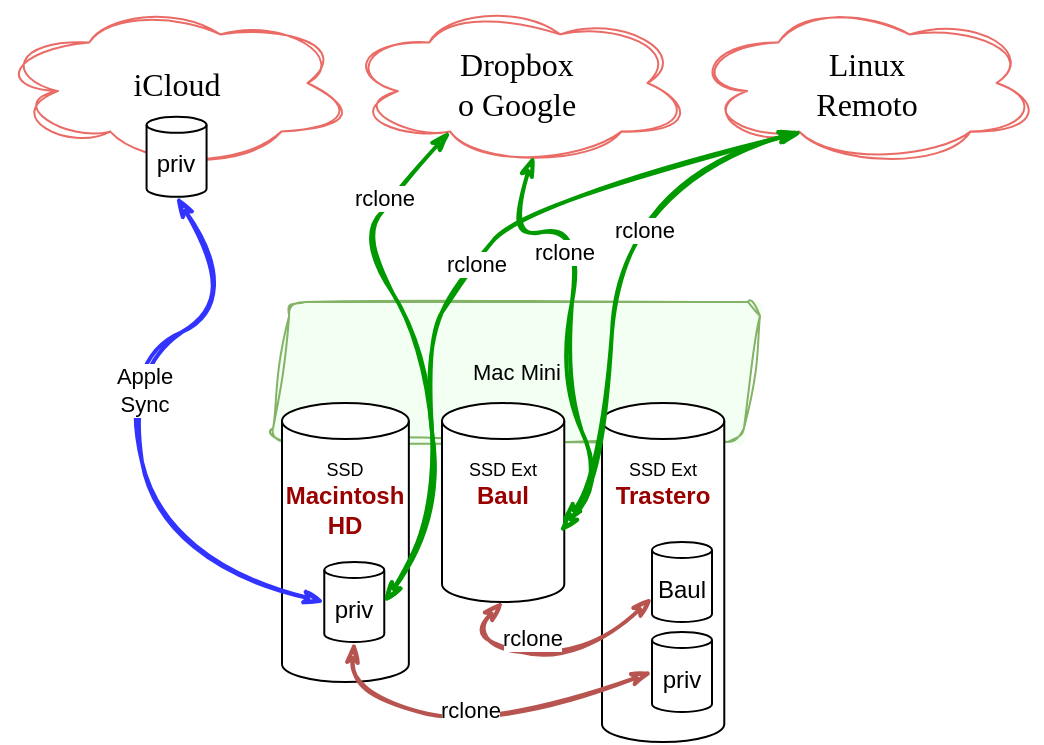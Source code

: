 <mxfile version="22.1.2" type="device">
  <diagram name="Page-1" id="sTeGwQV9_m6BofXgbJ5z">
    <mxGraphModel dx="708" dy="512" grid="1" gridSize="10" guides="1" tooltips="1" connect="1" arrows="1" fold="1" page="1" pageScale="1" pageWidth="1169" pageHeight="1654" math="0" shadow="0">
      <root>
        <mxCell id="0" />
        <mxCell id="1" parent="0" />
        <mxCell id="6rD2mT2luqhWMipCLlh9-19" value="Mac Mini" style="shape=parallelogram;perimeter=parallelogramPerimeter;whiteSpace=wrap;html=1;fixedSize=1;size=10.0;rounded=1;fontSize=11;strokeWidth=1;sketch=1;curveFitting=1;jiggle=2;fillColor=#F2FFF2;strokeColor=#82b366;fillStyle=solid;arcSize=14;" vertex="1" parent="1">
          <mxGeometry x="264.56" y="230" width="245.44" height="70" as="geometry" />
        </mxCell>
        <mxCell id="z99PI1cJXAMRWRogK8VI-193" value="iCloud" style="ellipse;shape=cloud;whiteSpace=wrap;html=1;fillColor=none;strokeColor=#EA6B66;fontSize=16;sketch=1;curveFitting=1;jiggle=2;fontFamily=Verdana;labelPosition=center;verticalLabelPosition=middle;align=center;verticalAlign=middle;" parent="1" vertex="1">
          <mxGeometry x="130" y="80" width="174.56" height="81" as="geometry" />
        </mxCell>
        <mxCell id="6rD2mT2luqhWMipCLlh9-1" value="Dropbox&lt;br&gt;o Google" style="ellipse;shape=cloud;whiteSpace=wrap;html=1;fillColor=none;strokeColor=#EA6B66;fontSize=16;sketch=1;curveFitting=1;jiggle=2;fontFamily=Verdana;labelPosition=center;verticalLabelPosition=middle;align=center;verticalAlign=middle;" vertex="1" parent="1">
          <mxGeometry x="300" y="80" width="174.56" height="81" as="geometry" />
        </mxCell>
        <mxCell id="6rD2mT2luqhWMipCLlh9-2" value="Linux&lt;br&gt;Remoto" style="ellipse;shape=cloud;whiteSpace=wrap;html=1;fillColor=none;strokeColor=#EA6B66;fontSize=16;sketch=1;curveFitting=1;jiggle=2;fontFamily=Verdana;labelPosition=center;verticalLabelPosition=middle;align=center;verticalAlign=middle;" vertex="1" parent="1">
          <mxGeometry x="474.56" y="80" width="174.56" height="81" as="geometry" />
        </mxCell>
        <mxCell id="6rD2mT2luqhWMipCLlh9-4" value="priv" style="shape=cylinder3;whiteSpace=wrap;html=1;boundedLbl=1;backgroundOutline=1;size=4;" vertex="1" parent="1">
          <mxGeometry x="202.28" y="137.42" width="30" height="40" as="geometry" />
        </mxCell>
        <mxCell id="6rD2mT2luqhWMipCLlh9-5" value="&lt;font style=&quot;font-size: 9px;&quot;&gt;SSD Ext&lt;/font&gt; &lt;font color=&quot;#990000&quot;&gt;&lt;b&gt;Baul&lt;/b&gt;&lt;/font&gt;" style="shape=cylinder3;whiteSpace=wrap;html=1;boundedLbl=1;backgroundOutline=1;size=9;verticalAlign=top;" vertex="1" parent="1">
          <mxGeometry x="350" y="280.52" width="61.14" height="99.48" as="geometry" />
        </mxCell>
        <mxCell id="6rD2mT2luqhWMipCLlh9-6" value="&lt;font style=&quot;font-size: 9px;&quot;&gt;SSD Ext&lt;br&gt;&lt;/font&gt;&lt;font color=&quot;#990000&quot;&gt;&lt;b&gt;Trastero&lt;/b&gt;&lt;/font&gt;" style="shape=cylinder3;whiteSpace=wrap;html=1;boundedLbl=1;backgroundOutline=1;size=9;verticalAlign=top;" vertex="1" parent="1">
          <mxGeometry x="430" y="280.52" width="61.14" height="169.48" as="geometry" />
        </mxCell>
        <mxCell id="6rD2mT2luqhWMipCLlh9-7" value="&lt;font style=&quot;font-size: 9px;&quot;&gt;SSD&lt;/font&gt; &lt;font color=&quot;#990000&quot;&gt;&lt;b&gt;Macintosh HD&lt;/b&gt;&lt;/font&gt;" style="shape=cylinder3;whiteSpace=wrap;html=1;boundedLbl=1;backgroundOutline=1;size=9;verticalAlign=top;" vertex="1" parent="1">
          <mxGeometry x="270" y="280.52" width="63.42" height="139.48" as="geometry" />
        </mxCell>
        <mxCell id="6rD2mT2luqhWMipCLlh9-8" value="priv" style="shape=cylinder3;whiteSpace=wrap;html=1;boundedLbl=1;backgroundOutline=1;size=4;" vertex="1" parent="1">
          <mxGeometry x="291.14" y="360" width="30" height="40" as="geometry" />
        </mxCell>
        <mxCell id="6rD2mT2luqhWMipCLlh9-9" value="Baul" style="shape=cylinder3;whiteSpace=wrap;html=1;boundedLbl=1;backgroundOutline=1;size=4;" vertex="1" parent="1">
          <mxGeometry x="455" y="350" width="30" height="40" as="geometry" />
        </mxCell>
        <mxCell id="6rD2mT2luqhWMipCLlh9-10" value="priv" style="shape=cylinder3;whiteSpace=wrap;html=1;boundedLbl=1;backgroundOutline=1;size=4;" vertex="1" parent="1">
          <mxGeometry x="455" y="395" width="30" height="40" as="geometry" />
        </mxCell>
        <mxCell id="6rD2mT2luqhWMipCLlh9-12" value="" style="endArrow=classicThin;html=1;curved=1;strokeColor=#3333FF;strokeWidth=2;sketch=1;curveFitting=1;jiggle=1;exitX=0;exitY=0.5;exitDx=0;exitDy=0;startArrow=classicThin;startFill=1;endFill=1;entryX=0.5;entryY=1;entryDx=0;entryDy=0;exitPerimeter=0;entryPerimeter=0;" edge="1" parent="1" source="6rD2mT2luqhWMipCLlh9-8" target="6rD2mT2luqhWMipCLlh9-4">
          <mxGeometry width="50" height="50" relative="1" as="geometry">
            <mxPoint x="-83" y="241" as="sourcePoint" />
            <mxPoint x="-116" y="311" as="targetPoint" />
            <Array as="points">
              <mxPoint x="210" y="360" />
              <mxPoint x="190" y="260" />
              <mxPoint x="250" y="230" />
            </Array>
          </mxGeometry>
        </mxCell>
        <mxCell id="6rD2mT2luqhWMipCLlh9-14" value="Apple&lt;br&gt;Sync" style="edgeLabel;html=1;align=center;verticalAlign=middle;resizable=0;points=[];" vertex="1" connectable="0" parent="6rD2mT2luqhWMipCLlh9-12">
          <mxGeometry x="0.08" y="-8" relative="1" as="geometry">
            <mxPoint as="offset" />
          </mxGeometry>
        </mxCell>
        <mxCell id="6rD2mT2luqhWMipCLlh9-15" value="" style="endArrow=classicThin;html=1;curved=1;strokeColor=#b85450;strokeWidth=2;sketch=1;curveFitting=1;jiggle=1;exitX=0;exitY=0.5;exitDx=0;exitDy=0;startArrow=classicThin;startFill=1;endFill=1;entryX=0.5;entryY=1;entryDx=0;entryDy=0;exitPerimeter=0;entryPerimeter=0;fillColor=#f8cecc;" edge="1" parent="1" source="6rD2mT2luqhWMipCLlh9-10" target="6rD2mT2luqhWMipCLlh9-8">
          <mxGeometry width="50" height="50" relative="1" as="geometry">
            <mxPoint x="416" y="543" as="sourcePoint" />
            <mxPoint x="300.0" y="385" as="targetPoint" />
            <Array as="points">
              <mxPoint x="373.86" y="445" />
              <mxPoint x="303.86" y="425" />
            </Array>
          </mxGeometry>
        </mxCell>
        <mxCell id="6rD2mT2luqhWMipCLlh9-16" value="rclone" style="edgeLabel;html=1;align=center;verticalAlign=middle;resizable=0;points=[];" vertex="1" connectable="0" parent="6rD2mT2luqhWMipCLlh9-15">
          <mxGeometry x="0.08" y="-8" relative="1" as="geometry">
            <mxPoint as="offset" />
          </mxGeometry>
        </mxCell>
        <mxCell id="6rD2mT2luqhWMipCLlh9-17" value="" style="endArrow=classicThin;html=1;curved=1;strokeColor=#b85450;strokeWidth=2;sketch=1;curveFitting=1;jiggle=1;exitX=0;exitY=0;exitDx=0;exitDy=28;startArrow=classicThin;startFill=1;endFill=1;entryX=0.5;entryY=1;entryDx=0;entryDy=0;exitPerimeter=0;entryPerimeter=0;fillColor=#f8cecc;" edge="1" parent="1" source="6rD2mT2luqhWMipCLlh9-9" target="6rD2mT2luqhWMipCLlh9-5">
          <mxGeometry width="50" height="50" relative="1" as="geometry">
            <mxPoint x="471" y="430" as="sourcePoint" />
            <mxPoint x="316" y="400" as="targetPoint" />
            <Array as="points">
              <mxPoint x="420" y="410" />
              <mxPoint x="360" y="400" />
            </Array>
          </mxGeometry>
        </mxCell>
        <mxCell id="6rD2mT2luqhWMipCLlh9-18" value="rclone" style="edgeLabel;html=1;align=center;verticalAlign=middle;resizable=0;points=[];" vertex="1" connectable="0" parent="6rD2mT2luqhWMipCLlh9-17">
          <mxGeometry x="0.08" y="-8" relative="1" as="geometry">
            <mxPoint as="offset" />
          </mxGeometry>
        </mxCell>
        <mxCell id="6rD2mT2luqhWMipCLlh9-20" value="" style="endArrow=classicThin;html=1;curved=1;strokeColor=#009900;strokeWidth=2;sketch=1;curveFitting=1;jiggle=1;exitX=0.31;exitY=0.8;exitDx=0;exitDy=0;startArrow=classicThin;startFill=1;endFill=1;entryX=1;entryY=0.5;entryDx=0;entryDy=0;exitPerimeter=0;entryPerimeter=0;fillColor=#f8cecc;" edge="1" parent="1" source="6rD2mT2luqhWMipCLlh9-1" target="6rD2mT2luqhWMipCLlh9-8">
          <mxGeometry width="50" height="50" relative="1" as="geometry">
            <mxPoint x="472.28" y="196.78" as="sourcePoint" />
            <mxPoint x="323.28" y="181.78" as="targetPoint" />
            <Array as="points">
              <mxPoint x="330" y="170" />
              <mxPoint x="310" y="200" />
              <mxPoint x="340" y="250" />
              <mxPoint x="350" y="340" />
            </Array>
          </mxGeometry>
        </mxCell>
        <mxCell id="6rD2mT2luqhWMipCLlh9-21" value="rclone" style="edgeLabel;html=1;align=center;verticalAlign=middle;resizable=0;points=[];" vertex="1" connectable="0" parent="6rD2mT2luqhWMipCLlh9-20">
          <mxGeometry x="0.08" y="-8" relative="1" as="geometry">
            <mxPoint x="-13" y="-89" as="offset" />
          </mxGeometry>
        </mxCell>
        <mxCell id="6rD2mT2luqhWMipCLlh9-22" value="" style="endArrow=classicThin;html=1;curved=1;strokeColor=#009900;strokeWidth=2;sketch=1;curveFitting=1;jiggle=1;exitX=0.55;exitY=0.95;exitDx=0;exitDy=0;startArrow=classicThin;startFill=1;endFill=1;entryX=0.965;entryY=0.648;entryDx=0;entryDy=0;exitPerimeter=0;entryPerimeter=0;fillColor=#f8cecc;" edge="1" parent="1" source="6rD2mT2luqhWMipCLlh9-1" target="6rD2mT2luqhWMipCLlh9-5">
          <mxGeometry width="50" height="50" relative="1" as="geometry">
            <mxPoint x="444" y="91.58" as="sourcePoint" />
            <mxPoint x="411" y="326.58" as="targetPoint" />
            <Array as="points">
              <mxPoint x="380" y="200" />
              <mxPoint x="420" y="190" />
              <mxPoint x="410" y="270" />
              <mxPoint x="430" y="320" />
            </Array>
          </mxGeometry>
        </mxCell>
        <mxCell id="6rD2mT2luqhWMipCLlh9-23" value="rclone" style="edgeLabel;html=1;align=center;verticalAlign=middle;resizable=0;points=[];" vertex="1" connectable="0" parent="6rD2mT2luqhWMipCLlh9-22">
          <mxGeometry x="0.08" y="-8" relative="1" as="geometry">
            <mxPoint x="5" y="-34" as="offset" />
          </mxGeometry>
        </mxCell>
        <mxCell id="6rD2mT2luqhWMipCLlh9-24" value="" style="endArrow=classicThin;html=1;curved=1;strokeColor=#009900;strokeWidth=2;sketch=1;curveFitting=1;jiggle=1;exitX=0.31;exitY=0.8;exitDx=0;exitDy=0;startArrow=classicThin;startFill=1;endFill=1;exitPerimeter=0;fillColor=#f8cecc;" edge="1" parent="1" source="6rD2mT2luqhWMipCLlh9-2">
          <mxGeometry width="50" height="50" relative="1" as="geometry">
            <mxPoint x="406" y="167" as="sourcePoint" />
            <mxPoint x="410" y="340" as="targetPoint" />
            <Array as="points">
              <mxPoint x="440" y="170" />
              <mxPoint x="430" y="320" />
            </Array>
          </mxGeometry>
        </mxCell>
        <mxCell id="6rD2mT2luqhWMipCLlh9-25" value="rclone" style="edgeLabel;html=1;align=center;verticalAlign=middle;resizable=0;points=[];" vertex="1" connectable="0" parent="6rD2mT2luqhWMipCLlh9-24">
          <mxGeometry x="0.08" y="-8" relative="1" as="geometry">
            <mxPoint x="22" y="-29" as="offset" />
          </mxGeometry>
        </mxCell>
        <mxCell id="6rD2mT2luqhWMipCLlh9-26" value="" style="endArrow=classicThin;html=1;curved=1;strokeColor=#009900;strokeWidth=2;sketch=1;curveFitting=1;jiggle=1;startArrow=classicThin;startFill=1;endFill=1;fillColor=#f8cecc;" edge="1" parent="1">
          <mxGeometry width="50" height="50" relative="1" as="geometry">
            <mxPoint x="530" y="145" as="sourcePoint" />
            <mxPoint x="321" y="380" as="targetPoint" />
            <Array as="points">
              <mxPoint x="390" y="180" />
              <mxPoint x="360" y="220" />
              <mxPoint x="340" y="250" />
              <mxPoint x="350" y="340" />
            </Array>
          </mxGeometry>
        </mxCell>
        <mxCell id="6rD2mT2luqhWMipCLlh9-28" value="rclone" style="edgeLabel;html=1;align=center;verticalAlign=middle;resizable=0;points=[];" vertex="1" connectable="0" parent="6rD2mT2luqhWMipCLlh9-26">
          <mxGeometry x="-0.012" relative="1" as="geometry">
            <mxPoint as="offset" />
          </mxGeometry>
        </mxCell>
      </root>
    </mxGraphModel>
  </diagram>
</mxfile>
